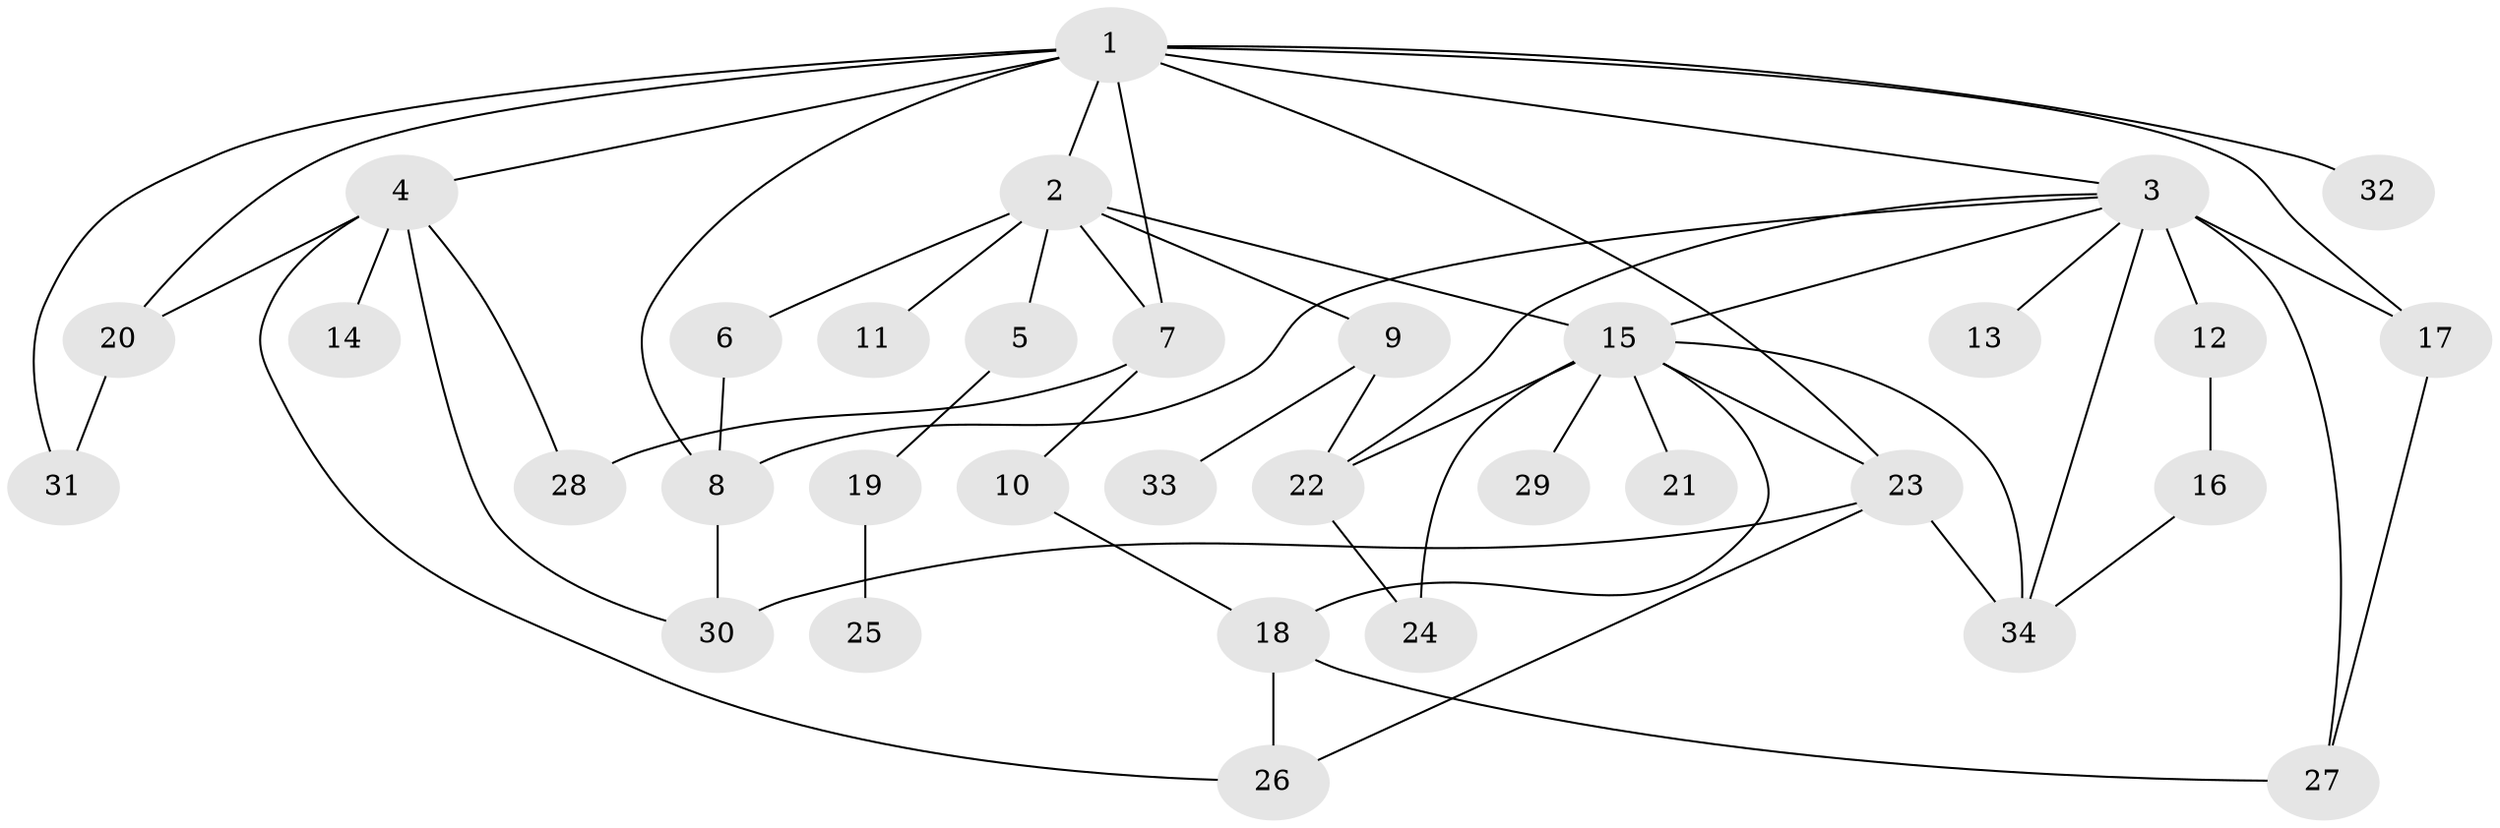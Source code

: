 // original degree distribution, {15: 0.023529411764705882, 8: 0.023529411764705882, 9: 0.023529411764705882, 3: 0.15294117647058825, 7: 0.011764705882352941, 4: 0.03529411764705882, 2: 0.21176470588235294, 1: 0.49411764705882355, 13: 0.011764705882352941, 5: 0.011764705882352941}
// Generated by graph-tools (version 1.1) at 2025/50/03/04/25 22:50:18]
// undirected, 34 vertices, 55 edges
graph export_dot {
  node [color=gray90,style=filled];
  1;
  2;
  3;
  4;
  5;
  6;
  7;
  8;
  9;
  10;
  11;
  12;
  13;
  14;
  15;
  16;
  17;
  18;
  19;
  20;
  21;
  22;
  23;
  24;
  25;
  26;
  27;
  28;
  29;
  30;
  31;
  32;
  33;
  34;
  1 -- 2 [weight=1.0];
  1 -- 3 [weight=1.0];
  1 -- 4 [weight=1.0];
  1 -- 7 [weight=1.0];
  1 -- 8 [weight=1.0];
  1 -- 17 [weight=1.0];
  1 -- 20 [weight=1.0];
  1 -- 23 [weight=1.0];
  1 -- 31 [weight=1.0];
  1 -- 32 [weight=1.0];
  2 -- 5 [weight=1.0];
  2 -- 6 [weight=1.0];
  2 -- 7 [weight=1.0];
  2 -- 9 [weight=1.0];
  2 -- 11 [weight=1.0];
  2 -- 15 [weight=1.0];
  3 -- 8 [weight=1.0];
  3 -- 12 [weight=1.0];
  3 -- 13 [weight=1.0];
  3 -- 15 [weight=1.0];
  3 -- 17 [weight=4.0];
  3 -- 22 [weight=1.0];
  3 -- 27 [weight=2.0];
  3 -- 34 [weight=1.0];
  4 -- 14 [weight=1.0];
  4 -- 20 [weight=1.0];
  4 -- 26 [weight=1.0];
  4 -- 28 [weight=1.0];
  4 -- 30 [weight=1.0];
  5 -- 19 [weight=1.0];
  6 -- 8 [weight=1.0];
  7 -- 10 [weight=1.0];
  7 -- 28 [weight=1.0];
  8 -- 30 [weight=3.0];
  9 -- 22 [weight=1.0];
  9 -- 33 [weight=1.0];
  10 -- 18 [weight=1.0];
  12 -- 16 [weight=1.0];
  15 -- 18 [weight=1.0];
  15 -- 21 [weight=1.0];
  15 -- 22 [weight=1.0];
  15 -- 23 [weight=1.0];
  15 -- 24 [weight=4.0];
  15 -- 29 [weight=1.0];
  15 -- 34 [weight=1.0];
  16 -- 34 [weight=1.0];
  17 -- 27 [weight=1.0];
  18 -- 26 [weight=1.0];
  18 -- 27 [weight=1.0];
  19 -- 25 [weight=1.0];
  20 -- 31 [weight=1.0];
  22 -- 24 [weight=1.0];
  23 -- 26 [weight=1.0];
  23 -- 30 [weight=1.0];
  23 -- 34 [weight=2.0];
}
